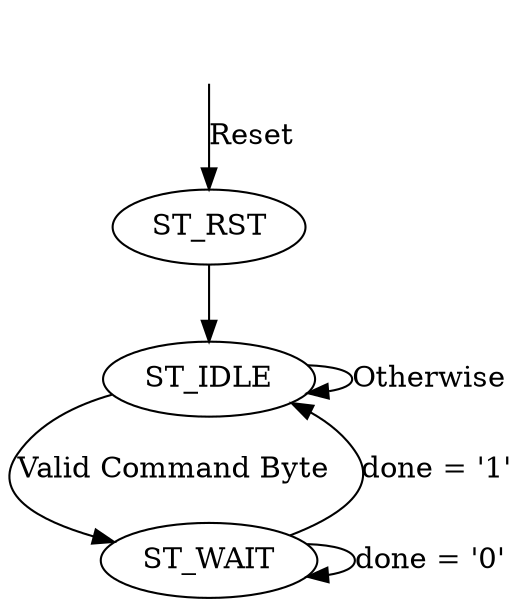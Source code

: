 // CprE 583 - Project
// State Diagram for UART command chooser 
//
// Author: Blake Vermeer 
// Date: 12-18-14

digraph StateMachine {
	rankdir=UD;

	reset [style=invis];
	
	reset -> ST_RST [label="Reset"];
	
	ST_RST -> ST_IDLE ;

	ST_IDLE -> ST_WAIT [label="Valid Command Byte   "];
	ST_IDLE -> ST_IDLE [label="Otherwise"];

	ST_WAIT -> ST_IDLE [label="done = '1'"];
	ST_WAIT -> ST_WAIT [label="done = '0'"];

}
